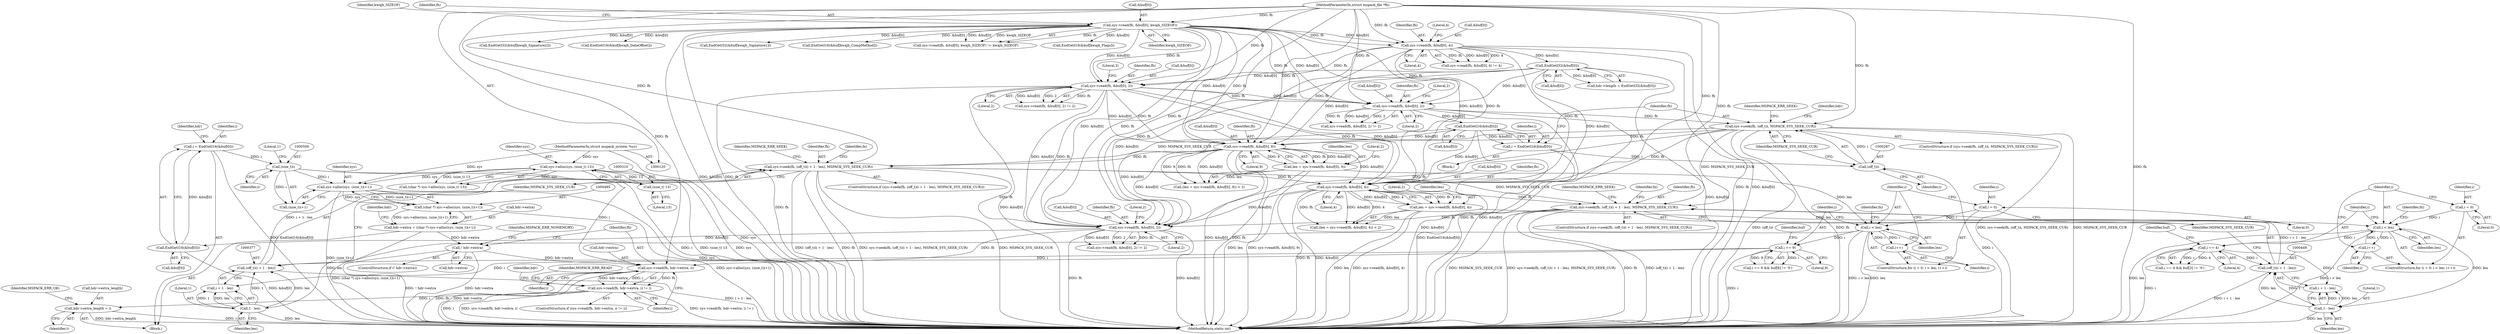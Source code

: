 digraph "0_libmspack_0b0ef9344255ff5acfac6b7af09198ac9c9756c8@pointer" {
"1000496" [label="(Call,sys->alloc(sys, (size_t)i+1))"];
"1000307" [label="(Call,sys->alloc(sys, (size_t) 13))"];
"1000121" [label="(MethodParameterIn,struct mspack_system *sys)"];
"1000309" [label="(Call,(size_t) 13)"];
"1000499" [label="(Call,(size_t)i)"];
"1000483" [label="(Call,i = EndGetI16(&buf[0]))"];
"1000485" [label="(Call,EndGetI16(&buf[0]))"];
"1000473" [label="(Call,sys->read(fh, &buf[0], 2))"];
"1000247" [label="(Call,sys->read(fh, &buf[0], 2))"];
"1000129" [label="(Call,sys->read(fh, &buf[0], kwajh_SIZEOF))"];
"1000122" [label="(MethodParameterIn,struct mspack_file *fh)"];
"1000219" [label="(Call,sys->read(fh, &buf[0], 4))"];
"1000233" [label="(Call,EndGetI32(&buf[0]))"];
"1000374" [label="(Call,sys->seek(fh, (off_t)(i + 1 - len), MSPACK_SYS_SEEK_CUR))"];
"1000332" [label="(Call,sys->read(fh, &buf[0], 9))"];
"1000284" [label="(Call,sys->seek(fh, (off_t)i, MSPACK_SYS_SEEK_CUR))"];
"1000266" [label="(Call,sys->read(fh, &buf[0], 2))"];
"1000286" [label="(Call,(off_t)i)"];
"1000276" [label="(Call,i = EndGetI16(&buf[0]))"];
"1000278" [label="(Call,EndGetI16(&buf[0]))"];
"1000376" [label="(Call,(off_t)(i + 1 - len))"];
"1000363" [label="(Call,i == 9)"];
"1000346" [label="(Call,i < len)"];
"1000343" [label="(Call,i = 0)"];
"1000349" [label="(Call,i++)"];
"1000330" [label="(Call,len = sys->read(fh, &buf[0], 9))"];
"1000380" [label="(Call,1 - len)"];
"1000446" [label="(Call,sys->seek(fh, (off_t)(i + 1 - len), MSPACK_SYS_SEEK_CUR))"];
"1000404" [label="(Call,sys->read(fh, &buf[0], 4))"];
"1000448" [label="(Call,(off_t)(i + 1 - len))"];
"1000435" [label="(Call,i == 4)"];
"1000418" [label="(Call,i < len)"];
"1000421" [label="(Call,i++)"];
"1000415" [label="(Call,i = 0)"];
"1000402" [label="(Call,len = sys->read(fh, &buf[0], 4))"];
"1000452" [label="(Call,1 - len)"];
"1000494" [label="(Call,(char *) sys->alloc(sys, (size_t)i+1))"];
"1000490" [label="(Call,hdr->extra = (char *) sys->alloc(sys, (size_t)i+1))"];
"1000504" [label="(Call,! hdr->extra)"];
"1000512" [label="(Call,sys->read(fh, hdr->extra, i))"];
"1000511" [label="(Call,sys->read(fh, hdr->extra, i) != i)"];
"1000528" [label="(Call,hdr->extra_length = i)"];
"1000509" [label="(Identifier,MSPACK_ERR_NOMEMORY)"];
"1000385" [label="(Identifier,MSPACK_ERR_SEEK)"];
"1000486" [label="(Call,&buf[0])"];
"1000445" [label="(ControlStructure,if (sys->seek(fh, (off_t)(i + 1 - len), MSPACK_SYS_SEEK_CUR)))"];
"1000128" [label="(Call,sys->read(fh, &buf[0], kwajh_SIZEOF) != kwajh_SIZEOF)"];
"1000220" [label="(Identifier,fh)"];
"1000349" [label="(Call,i++)"];
"1000311" [label="(Literal,13)"];
"1000362" [label="(Call,i == 9 && buf[8] != '\0')"];
"1000273" [label="(Literal,2)"];
"1000422" [label="(Identifier,i)"];
"1000373" [label="(ControlStructure,if (sys->seek(fh, (off_t)(i + 1 - len), MSPACK_SYS_SEEK_CUR)))"];
"1000381" [label="(Literal,1)"];
"1000380" [label="(Call,1 - len)"];
"1000498" [label="(Call,(size_t)i+1)"];
"1000277" [label="(Identifier,i)"];
"1000505" [label="(Call,hdr->extra)"];
"1000219" [label="(Call,sys->read(fh, &buf[0], 4))"];
"1000479" [label="(Literal,2)"];
"1000494" [label="(Call,(char *) sys->alloc(sys, (size_t)i+1))"];
"1000346" [label="(Call,i < len)"];
"1000404" [label="(Call,sys->read(fh, &buf[0], 4))"];
"1000511" [label="(Call,sys->read(fh, hdr->extra, i) != i)"];
"1000402" [label="(Call,len = sys->read(fh, &buf[0], 4))"];
"1000410" [label="(Literal,4)"];
"1000344" [label="(Identifier,i)"];
"1000265" [label="(Call,sys->read(fh, &buf[0], 2) != 2)"];
"1000470" [label="(Block,)"];
"1000514" [label="(Call,hdr->extra)"];
"1000233" [label="(Call,EndGetI32(&buf[0]))"];
"1000454" [label="(Identifier,len)"];
"1000154" [label="(Call,EndGetI32(&buf[kwajh_Signature2]))"];
"1000176" [label="(Call,EndGetI16(&buf[kwajh_DataOffset]))"];
"1000510" [label="(ControlStructure,if (sys->read(fh, hdr->extra, i) != i))"];
"1000145" [label="(Call,EndGetI32(&buf[kwajh_Signature1]))"];
"1000447" [label="(Identifier,fh)"];
"1000234" [label="(Call,&buf[0])"];
"1000356" [label="(Identifier,fn)"];
"1000484" [label="(Identifier,i)"];
"1000512" [label="(Call,sys->read(fh, hdr->extra, i))"];
"1000503" [label="(ControlStructure,if (! hdr->extra))"];
"1000247" [label="(Call,sys->read(fh, &buf[0], 2))"];
"1000401" [label="(Call,(len = sys->read(fh, &buf[0], 4)) < 2)"];
"1000473" [label="(Call,sys->read(fh, &buf[0], 2))"];
"1000334" [label="(Call,&buf[0])"];
"1000446" [label="(Call,sys->seek(fh, (off_t)(i + 1 - len), MSPACK_SYS_SEEK_CUR))"];
"1000291" [label="(Identifier,MSPACK_ERR_SEEK)"];
"1000167" [label="(Call,EndGetI16(&buf[kwajh_CompMethod]))"];
"1000331" [label="(Identifier,len)"];
"1000496" [label="(Call,sys->alloc(sys, (size_t)i+1))"];
"1000483" [label="(Call,i = EndGetI16(&buf[0]))"];
"1000513" [label="(Identifier,fh)"];
"1000248" [label="(Identifier,fh)"];
"1000414" [label="(ControlStructure,for (i = 0; i < len; i++))"];
"1000453" [label="(Literal,1)"];
"1000520" [label="(Identifier,MSPACK_ERR_READ)"];
"1000406" [label="(Call,&buf[0])"];
"1000457" [label="(Identifier,MSPACK_ERR_SEEK)"];
"1000136" [label="(Identifier,kwajh_SIZEOF)"];
"1000309" [label="(Call,(size_t) 13)"];
"1000308" [label="(Identifier,sys)"];
"1000492" [label="(Identifier,hdr)"];
"1000452" [label="(Call,1 - len)"];
"1000375" [label="(Identifier,fh)"];
"1000428" [label="(Identifier,fn)"];
"1000383" [label="(Identifier,MSPACK_SYS_SEEK_CUR)"];
"1000272" [label="(Literal,2)"];
"1000226" [label="(Literal,4)"];
"1000263" [label="(Block,)"];
"1000365" [label="(Literal,9)"];
"1000288" [label="(Identifier,i)"];
"1000343" [label="(Call,i = 0)"];
"1000405" [label="(Identifier,fh)"];
"1000378" [label="(Call,i + 1 - len)"];
"1000285" [label="(Identifier,fh)"];
"1000436" [label="(Identifier,i)"];
"1000279" [label="(Call,&buf[0])"];
"1000348" [label="(Identifier,len)"];
"1000497" [label="(Identifier,sys)"];
"1000387" [label="(Identifier,fn)"];
"1000437" [label="(Literal,4)"];
"1000330" [label="(Call,len = sys->read(fh, &buf[0], 9))"];
"1000490" [label="(Call,hdr->extra = (char *) sys->alloc(sys, (size_t)i+1))"];
"1000345" [label="(Literal,0)"];
"1000475" [label="(Call,&buf[0])"];
"1000122" [label="(MethodParameterIn,struct mspack_file *fh)"];
"1000491" [label="(Call,hdr->extra)"];
"1000130" [label="(Identifier,fh)"];
"1000249" [label="(Call,&buf[0])"];
"1000448" [label="(Call,(off_t)(i + 1 - len))"];
"1000517" [label="(Identifier,i)"];
"1000485" [label="(Call,EndGetI16(&buf[0]))"];
"1000529" [label="(Call,hdr->extra_length)"];
"1000535" [label="(MethodReturn,static int)"];
"1000305" [label="(Call,(char *) sys->alloc(sys, (size_t) 13))"];
"1000474" [label="(Identifier,fh)"];
"1000480" [label="(Literal,2)"];
"1000289" [label="(Identifier,MSPACK_SYS_SEEK_CUR)"];
"1000376" [label="(Call,(off_t)(i + 1 - len))"];
"1000131" [label="(Call,&buf[0])"];
"1000421" [label="(Call,i++)"];
"1000532" [label="(Identifier,i)"];
"1000347" [label="(Identifier,i)"];
"1000329" [label="(Call,(len = sys->read(fh, &buf[0], 9)) < 2)"];
"1000253" [label="(Literal,2)"];
"1000338" [label="(Literal,9)"];
"1000268" [label="(Call,&buf[0])"];
"1000283" [label="(ControlStructure,if (sys->seek(fh, (off_t)i, MSPACK_SYS_SEEK_CUR)))"];
"1000368" [label="(Identifier,buf)"];
"1000420" [label="(Identifier,len)"];
"1000276" [label="(Call,i = EndGetI16(&buf[0]))"];
"1000524" [label="(Identifier,hdr)"];
"1000417" [label="(Literal,0)"];
"1000403" [label="(Identifier,len)"];
"1000121" [label="(MethodParameterIn,struct mspack_system *sys)"];
"1000342" [label="(ControlStructure,for (i = 0; i < len; i++))"];
"1000364" [label="(Identifier,i)"];
"1000254" [label="(Literal,2)"];
"1000278" [label="(Call,EndGetI16(&buf[0]))"];
"1000307" [label="(Call,sys->alloc(sys, (size_t) 13))"];
"1000382" [label="(Identifier,len)"];
"1000374" [label="(Call,sys->seek(fh, (off_t)(i + 1 - len), MSPACK_SYS_SEEK_CUR))"];
"1000221" [label="(Call,&buf[0])"];
"1000246" [label="(Call,sys->read(fh, &buf[0], 2) != 2)"];
"1000267" [label="(Identifier,fh)"];
"1000411" [label="(Literal,2)"];
"1000416" [label="(Identifier,i)"];
"1000332" [label="(Call,sys->read(fh, &buf[0], 9))"];
"1000284" [label="(Call,sys->seek(fh, (off_t)i, MSPACK_SYS_SEEK_CUR))"];
"1000225" [label="(Literal,4)"];
"1000518" [label="(Identifier,i)"];
"1000499" [label="(Call,(size_t)i)"];
"1000502" [label="(Literal,1)"];
"1000295" [label="(Identifier,hdr)"];
"1000286" [label="(Call,(off_t)i)"];
"1000504" [label="(Call,! hdr->extra)"];
"1000418" [label="(Call,i < len)"];
"1000135" [label="(Identifier,kwajh_SIZEOF)"];
"1000501" [label="(Identifier,i)"];
"1000419" [label="(Identifier,i)"];
"1000129" [label="(Call,sys->read(fh, &buf[0], kwajh_SIZEOF))"];
"1000229" [label="(Call,hdr->length = EndGetI32(&buf[0]))"];
"1000266" [label="(Call,sys->read(fh, &buf[0], 2))"];
"1000472" [label="(Call,sys->read(fh, &buf[0], 2) != 2)"];
"1000506" [label="(Identifier,hdr)"];
"1000350" [label="(Identifier,i)"];
"1000528" [label="(Call,hdr->extra_length = i)"];
"1000434" [label="(Call,i == 4 && buf[3] != '\0')"];
"1000450" [label="(Call,i + 1 - len)"];
"1000440" [label="(Identifier,buf)"];
"1000455" [label="(Identifier,MSPACK_SYS_SEEK_CUR)"];
"1000218" [label="(Call,sys->read(fh, &buf[0], 4) != 4)"];
"1000333" [label="(Identifier,fh)"];
"1000339" [label="(Literal,2)"];
"1000459" [label="(Identifier,fn)"];
"1000415" [label="(Call,i = 0)"];
"1000185" [label="(Call,EndGetI16(&buf[kwajh_Flags]))"];
"1000363" [label="(Call,i == 9)"];
"1000534" [label="(Identifier,MSPACK_ERR_OK)"];
"1000435" [label="(Call,i == 4)"];
"1000496" -> "1000494"  [label="AST: "];
"1000496" -> "1000498"  [label="CFG: "];
"1000497" -> "1000496"  [label="AST: "];
"1000498" -> "1000496"  [label="AST: "];
"1000494" -> "1000496"  [label="CFG: "];
"1000496" -> "1000535"  [label="DDG: (size_t)i+1"];
"1000496" -> "1000535"  [label="DDG: sys"];
"1000496" -> "1000494"  [label="DDG: sys"];
"1000496" -> "1000494"  [label="DDG: (size_t)i+1"];
"1000307" -> "1000496"  [label="DDG: sys"];
"1000121" -> "1000496"  [label="DDG: sys"];
"1000499" -> "1000496"  [label="DDG: i"];
"1000307" -> "1000305"  [label="AST: "];
"1000307" -> "1000309"  [label="CFG: "];
"1000308" -> "1000307"  [label="AST: "];
"1000309" -> "1000307"  [label="AST: "];
"1000305" -> "1000307"  [label="CFG: "];
"1000307" -> "1000535"  [label="DDG: (size_t) 13"];
"1000307" -> "1000535"  [label="DDG: sys"];
"1000307" -> "1000305"  [label="DDG: sys"];
"1000307" -> "1000305"  [label="DDG: (size_t) 13"];
"1000121" -> "1000307"  [label="DDG: sys"];
"1000309" -> "1000307"  [label="DDG: 13"];
"1000121" -> "1000120"  [label="AST: "];
"1000121" -> "1000535"  [label="DDG: sys"];
"1000309" -> "1000311"  [label="CFG: "];
"1000310" -> "1000309"  [label="AST: "];
"1000311" -> "1000309"  [label="AST: "];
"1000499" -> "1000498"  [label="AST: "];
"1000499" -> "1000501"  [label="CFG: "];
"1000500" -> "1000499"  [label="AST: "];
"1000501" -> "1000499"  [label="AST: "];
"1000502" -> "1000499"  [label="CFG: "];
"1000499" -> "1000535"  [label="DDG: i"];
"1000499" -> "1000498"  [label="DDG: i"];
"1000483" -> "1000499"  [label="DDG: i"];
"1000499" -> "1000512"  [label="DDG: i"];
"1000483" -> "1000470"  [label="AST: "];
"1000483" -> "1000485"  [label="CFG: "];
"1000484" -> "1000483"  [label="AST: "];
"1000485" -> "1000483"  [label="AST: "];
"1000492" -> "1000483"  [label="CFG: "];
"1000483" -> "1000535"  [label="DDG: EndGetI16(&buf[0])"];
"1000485" -> "1000483"  [label="DDG: &buf[0]"];
"1000485" -> "1000486"  [label="CFG: "];
"1000486" -> "1000485"  [label="AST: "];
"1000485" -> "1000535"  [label="DDG: &buf[0]"];
"1000473" -> "1000485"  [label="DDG: &buf[0]"];
"1000473" -> "1000472"  [label="AST: "];
"1000473" -> "1000479"  [label="CFG: "];
"1000474" -> "1000473"  [label="AST: "];
"1000475" -> "1000473"  [label="AST: "];
"1000479" -> "1000473"  [label="AST: "];
"1000480" -> "1000473"  [label="CFG: "];
"1000473" -> "1000535"  [label="DDG: fh"];
"1000473" -> "1000535"  [label="DDG: &buf[0]"];
"1000473" -> "1000472"  [label="DDG: fh"];
"1000473" -> "1000472"  [label="DDG: &buf[0]"];
"1000473" -> "1000472"  [label="DDG: 2"];
"1000247" -> "1000473"  [label="DDG: fh"];
"1000247" -> "1000473"  [label="DDG: &buf[0]"];
"1000129" -> "1000473"  [label="DDG: fh"];
"1000129" -> "1000473"  [label="DDG: &buf[0]"];
"1000374" -> "1000473"  [label="DDG: fh"];
"1000284" -> "1000473"  [label="DDG: fh"];
"1000446" -> "1000473"  [label="DDG: fh"];
"1000219" -> "1000473"  [label="DDG: fh"];
"1000122" -> "1000473"  [label="DDG: fh"];
"1000332" -> "1000473"  [label="DDG: &buf[0]"];
"1000278" -> "1000473"  [label="DDG: &buf[0]"];
"1000233" -> "1000473"  [label="DDG: &buf[0]"];
"1000404" -> "1000473"  [label="DDG: &buf[0]"];
"1000473" -> "1000512"  [label="DDG: fh"];
"1000247" -> "1000246"  [label="AST: "];
"1000247" -> "1000253"  [label="CFG: "];
"1000248" -> "1000247"  [label="AST: "];
"1000249" -> "1000247"  [label="AST: "];
"1000253" -> "1000247"  [label="AST: "];
"1000254" -> "1000247"  [label="CFG: "];
"1000247" -> "1000535"  [label="DDG: fh"];
"1000247" -> "1000535"  [label="DDG: &buf[0]"];
"1000247" -> "1000246"  [label="DDG: fh"];
"1000247" -> "1000246"  [label="DDG: &buf[0]"];
"1000247" -> "1000246"  [label="DDG: 2"];
"1000129" -> "1000247"  [label="DDG: fh"];
"1000129" -> "1000247"  [label="DDG: &buf[0]"];
"1000219" -> "1000247"  [label="DDG: fh"];
"1000122" -> "1000247"  [label="DDG: fh"];
"1000233" -> "1000247"  [label="DDG: &buf[0]"];
"1000247" -> "1000266"  [label="DDG: fh"];
"1000247" -> "1000266"  [label="DDG: &buf[0]"];
"1000247" -> "1000332"  [label="DDG: fh"];
"1000247" -> "1000332"  [label="DDG: &buf[0]"];
"1000247" -> "1000404"  [label="DDG: fh"];
"1000247" -> "1000404"  [label="DDG: &buf[0]"];
"1000129" -> "1000128"  [label="AST: "];
"1000129" -> "1000135"  [label="CFG: "];
"1000130" -> "1000129"  [label="AST: "];
"1000131" -> "1000129"  [label="AST: "];
"1000135" -> "1000129"  [label="AST: "];
"1000136" -> "1000129"  [label="CFG: "];
"1000129" -> "1000535"  [label="DDG: fh"];
"1000129" -> "1000535"  [label="DDG: &buf[0]"];
"1000129" -> "1000128"  [label="DDG: fh"];
"1000129" -> "1000128"  [label="DDG: &buf[0]"];
"1000129" -> "1000128"  [label="DDG: kwajh_SIZEOF"];
"1000122" -> "1000129"  [label="DDG: fh"];
"1000129" -> "1000145"  [label="DDG: &buf[0]"];
"1000129" -> "1000154"  [label="DDG: &buf[0]"];
"1000129" -> "1000167"  [label="DDG: &buf[0]"];
"1000129" -> "1000176"  [label="DDG: &buf[0]"];
"1000129" -> "1000185"  [label="DDG: &buf[0]"];
"1000129" -> "1000219"  [label="DDG: fh"];
"1000129" -> "1000219"  [label="DDG: &buf[0]"];
"1000129" -> "1000266"  [label="DDG: fh"];
"1000129" -> "1000266"  [label="DDG: &buf[0]"];
"1000129" -> "1000332"  [label="DDG: fh"];
"1000129" -> "1000332"  [label="DDG: &buf[0]"];
"1000129" -> "1000404"  [label="DDG: fh"];
"1000129" -> "1000404"  [label="DDG: &buf[0]"];
"1000122" -> "1000120"  [label="AST: "];
"1000122" -> "1000535"  [label="DDG: fh"];
"1000122" -> "1000219"  [label="DDG: fh"];
"1000122" -> "1000266"  [label="DDG: fh"];
"1000122" -> "1000284"  [label="DDG: fh"];
"1000122" -> "1000332"  [label="DDG: fh"];
"1000122" -> "1000374"  [label="DDG: fh"];
"1000122" -> "1000404"  [label="DDG: fh"];
"1000122" -> "1000446"  [label="DDG: fh"];
"1000122" -> "1000512"  [label="DDG: fh"];
"1000219" -> "1000218"  [label="AST: "];
"1000219" -> "1000225"  [label="CFG: "];
"1000220" -> "1000219"  [label="AST: "];
"1000221" -> "1000219"  [label="AST: "];
"1000225" -> "1000219"  [label="AST: "];
"1000226" -> "1000219"  [label="CFG: "];
"1000219" -> "1000535"  [label="DDG: &buf[0]"];
"1000219" -> "1000535"  [label="DDG: fh"];
"1000219" -> "1000218"  [label="DDG: fh"];
"1000219" -> "1000218"  [label="DDG: &buf[0]"];
"1000219" -> "1000218"  [label="DDG: 4"];
"1000219" -> "1000233"  [label="DDG: &buf[0]"];
"1000219" -> "1000266"  [label="DDG: fh"];
"1000219" -> "1000332"  [label="DDG: fh"];
"1000219" -> "1000404"  [label="DDG: fh"];
"1000233" -> "1000229"  [label="AST: "];
"1000233" -> "1000234"  [label="CFG: "];
"1000234" -> "1000233"  [label="AST: "];
"1000229" -> "1000233"  [label="CFG: "];
"1000233" -> "1000535"  [label="DDG: &buf[0]"];
"1000233" -> "1000229"  [label="DDG: &buf[0]"];
"1000233" -> "1000266"  [label="DDG: &buf[0]"];
"1000233" -> "1000332"  [label="DDG: &buf[0]"];
"1000233" -> "1000404"  [label="DDG: &buf[0]"];
"1000374" -> "1000373"  [label="AST: "];
"1000374" -> "1000383"  [label="CFG: "];
"1000375" -> "1000374"  [label="AST: "];
"1000376" -> "1000374"  [label="AST: "];
"1000383" -> "1000374"  [label="AST: "];
"1000385" -> "1000374"  [label="CFG: "];
"1000387" -> "1000374"  [label="CFG: "];
"1000374" -> "1000535"  [label="DDG: (off_t)(i + 1 - len)"];
"1000374" -> "1000535"  [label="DDG: fh"];
"1000374" -> "1000535"  [label="DDG: MSPACK_SYS_SEEK_CUR"];
"1000374" -> "1000535"  [label="DDG: sys->seek(fh, (off_t)(i + 1 - len), MSPACK_SYS_SEEK_CUR)"];
"1000332" -> "1000374"  [label="DDG: fh"];
"1000376" -> "1000374"  [label="DDG: i + 1 - len"];
"1000284" -> "1000374"  [label="DDG: MSPACK_SYS_SEEK_CUR"];
"1000374" -> "1000404"  [label="DDG: fh"];
"1000374" -> "1000446"  [label="DDG: MSPACK_SYS_SEEK_CUR"];
"1000332" -> "1000330"  [label="AST: "];
"1000332" -> "1000338"  [label="CFG: "];
"1000333" -> "1000332"  [label="AST: "];
"1000334" -> "1000332"  [label="AST: "];
"1000338" -> "1000332"  [label="AST: "];
"1000330" -> "1000332"  [label="CFG: "];
"1000332" -> "1000535"  [label="DDG: &buf[0]"];
"1000332" -> "1000535"  [label="DDG: fh"];
"1000332" -> "1000329"  [label="DDG: fh"];
"1000332" -> "1000329"  [label="DDG: &buf[0]"];
"1000332" -> "1000329"  [label="DDG: 9"];
"1000332" -> "1000330"  [label="DDG: fh"];
"1000332" -> "1000330"  [label="DDG: &buf[0]"];
"1000332" -> "1000330"  [label="DDG: 9"];
"1000284" -> "1000332"  [label="DDG: fh"];
"1000278" -> "1000332"  [label="DDG: &buf[0]"];
"1000332" -> "1000404"  [label="DDG: &buf[0]"];
"1000284" -> "1000283"  [label="AST: "];
"1000284" -> "1000289"  [label="CFG: "];
"1000285" -> "1000284"  [label="AST: "];
"1000286" -> "1000284"  [label="AST: "];
"1000289" -> "1000284"  [label="AST: "];
"1000291" -> "1000284"  [label="CFG: "];
"1000295" -> "1000284"  [label="CFG: "];
"1000284" -> "1000535"  [label="DDG: (off_t)i"];
"1000284" -> "1000535"  [label="DDG: fh"];
"1000284" -> "1000535"  [label="DDG: sys->seek(fh, (off_t)i, MSPACK_SYS_SEEK_CUR)"];
"1000284" -> "1000535"  [label="DDG: MSPACK_SYS_SEEK_CUR"];
"1000266" -> "1000284"  [label="DDG: fh"];
"1000286" -> "1000284"  [label="DDG: i"];
"1000284" -> "1000404"  [label="DDG: fh"];
"1000284" -> "1000446"  [label="DDG: MSPACK_SYS_SEEK_CUR"];
"1000266" -> "1000265"  [label="AST: "];
"1000266" -> "1000272"  [label="CFG: "];
"1000267" -> "1000266"  [label="AST: "];
"1000268" -> "1000266"  [label="AST: "];
"1000272" -> "1000266"  [label="AST: "];
"1000273" -> "1000266"  [label="CFG: "];
"1000266" -> "1000535"  [label="DDG: fh"];
"1000266" -> "1000535"  [label="DDG: &buf[0]"];
"1000266" -> "1000265"  [label="DDG: fh"];
"1000266" -> "1000265"  [label="DDG: &buf[0]"];
"1000266" -> "1000265"  [label="DDG: 2"];
"1000266" -> "1000278"  [label="DDG: &buf[0]"];
"1000286" -> "1000288"  [label="CFG: "];
"1000287" -> "1000286"  [label="AST: "];
"1000288" -> "1000286"  [label="AST: "];
"1000289" -> "1000286"  [label="CFG: "];
"1000286" -> "1000535"  [label="DDG: i"];
"1000276" -> "1000286"  [label="DDG: i"];
"1000276" -> "1000263"  [label="AST: "];
"1000276" -> "1000278"  [label="CFG: "];
"1000277" -> "1000276"  [label="AST: "];
"1000278" -> "1000276"  [label="AST: "];
"1000285" -> "1000276"  [label="CFG: "];
"1000276" -> "1000535"  [label="DDG: EndGetI16(&buf[0])"];
"1000278" -> "1000276"  [label="DDG: &buf[0]"];
"1000278" -> "1000279"  [label="CFG: "];
"1000279" -> "1000278"  [label="AST: "];
"1000278" -> "1000535"  [label="DDG: &buf[0]"];
"1000278" -> "1000404"  [label="DDG: &buf[0]"];
"1000376" -> "1000378"  [label="CFG: "];
"1000377" -> "1000376"  [label="AST: "];
"1000378" -> "1000376"  [label="AST: "];
"1000383" -> "1000376"  [label="CFG: "];
"1000376" -> "1000535"  [label="DDG: i + 1 - len"];
"1000363" -> "1000376"  [label="DDG: i"];
"1000380" -> "1000376"  [label="DDG: 1"];
"1000380" -> "1000376"  [label="DDG: len"];
"1000363" -> "1000362"  [label="AST: "];
"1000363" -> "1000365"  [label="CFG: "];
"1000364" -> "1000363"  [label="AST: "];
"1000365" -> "1000363"  [label="AST: "];
"1000368" -> "1000363"  [label="CFG: "];
"1000362" -> "1000363"  [label="CFG: "];
"1000363" -> "1000535"  [label="DDG: i"];
"1000363" -> "1000362"  [label="DDG: i"];
"1000363" -> "1000362"  [label="DDG: 9"];
"1000346" -> "1000363"  [label="DDG: i"];
"1000363" -> "1000378"  [label="DDG: i"];
"1000346" -> "1000342"  [label="AST: "];
"1000346" -> "1000348"  [label="CFG: "];
"1000347" -> "1000346"  [label="AST: "];
"1000348" -> "1000346"  [label="AST: "];
"1000356" -> "1000346"  [label="CFG: "];
"1000364" -> "1000346"  [label="CFG: "];
"1000346" -> "1000535"  [label="DDG: len"];
"1000346" -> "1000535"  [label="DDG: i < len"];
"1000343" -> "1000346"  [label="DDG: i"];
"1000349" -> "1000346"  [label="DDG: i"];
"1000330" -> "1000346"  [label="DDG: len"];
"1000346" -> "1000349"  [label="DDG: i"];
"1000346" -> "1000380"  [label="DDG: len"];
"1000343" -> "1000342"  [label="AST: "];
"1000343" -> "1000345"  [label="CFG: "];
"1000344" -> "1000343"  [label="AST: "];
"1000345" -> "1000343"  [label="AST: "];
"1000347" -> "1000343"  [label="CFG: "];
"1000349" -> "1000342"  [label="AST: "];
"1000349" -> "1000350"  [label="CFG: "];
"1000350" -> "1000349"  [label="AST: "];
"1000347" -> "1000349"  [label="CFG: "];
"1000330" -> "1000329"  [label="AST: "];
"1000331" -> "1000330"  [label="AST: "];
"1000339" -> "1000330"  [label="CFG: "];
"1000330" -> "1000535"  [label="DDG: len"];
"1000330" -> "1000535"  [label="DDG: sys->read(fh, &buf[0], 9)"];
"1000330" -> "1000329"  [label="DDG: len"];
"1000380" -> "1000378"  [label="AST: "];
"1000380" -> "1000382"  [label="CFG: "];
"1000381" -> "1000380"  [label="AST: "];
"1000382" -> "1000380"  [label="AST: "];
"1000378" -> "1000380"  [label="CFG: "];
"1000380" -> "1000535"  [label="DDG: len"];
"1000380" -> "1000378"  [label="DDG: 1"];
"1000380" -> "1000378"  [label="DDG: len"];
"1000446" -> "1000445"  [label="AST: "];
"1000446" -> "1000455"  [label="CFG: "];
"1000447" -> "1000446"  [label="AST: "];
"1000448" -> "1000446"  [label="AST: "];
"1000455" -> "1000446"  [label="AST: "];
"1000457" -> "1000446"  [label="CFG: "];
"1000459" -> "1000446"  [label="CFG: "];
"1000446" -> "1000535"  [label="DDG: MSPACK_SYS_SEEK_CUR"];
"1000446" -> "1000535"  [label="DDG: sys->seek(fh, (off_t)(i + 1 - len), MSPACK_SYS_SEEK_CUR)"];
"1000446" -> "1000535"  [label="DDG: fh"];
"1000446" -> "1000535"  [label="DDG: (off_t)(i + 1 - len)"];
"1000404" -> "1000446"  [label="DDG: fh"];
"1000448" -> "1000446"  [label="DDG: i + 1 - len"];
"1000404" -> "1000402"  [label="AST: "];
"1000404" -> "1000410"  [label="CFG: "];
"1000405" -> "1000404"  [label="AST: "];
"1000406" -> "1000404"  [label="AST: "];
"1000410" -> "1000404"  [label="AST: "];
"1000402" -> "1000404"  [label="CFG: "];
"1000404" -> "1000535"  [label="DDG: fh"];
"1000404" -> "1000535"  [label="DDG: &buf[0]"];
"1000404" -> "1000401"  [label="DDG: fh"];
"1000404" -> "1000401"  [label="DDG: &buf[0]"];
"1000404" -> "1000401"  [label="DDG: 4"];
"1000404" -> "1000402"  [label="DDG: fh"];
"1000404" -> "1000402"  [label="DDG: &buf[0]"];
"1000404" -> "1000402"  [label="DDG: 4"];
"1000448" -> "1000450"  [label="CFG: "];
"1000449" -> "1000448"  [label="AST: "];
"1000450" -> "1000448"  [label="AST: "];
"1000455" -> "1000448"  [label="CFG: "];
"1000448" -> "1000535"  [label="DDG: i + 1 - len"];
"1000435" -> "1000448"  [label="DDG: i"];
"1000452" -> "1000448"  [label="DDG: 1"];
"1000452" -> "1000448"  [label="DDG: len"];
"1000435" -> "1000434"  [label="AST: "];
"1000435" -> "1000437"  [label="CFG: "];
"1000436" -> "1000435"  [label="AST: "];
"1000437" -> "1000435"  [label="AST: "];
"1000440" -> "1000435"  [label="CFG: "];
"1000434" -> "1000435"  [label="CFG: "];
"1000435" -> "1000535"  [label="DDG: i"];
"1000435" -> "1000434"  [label="DDG: i"];
"1000435" -> "1000434"  [label="DDG: 4"];
"1000418" -> "1000435"  [label="DDG: i"];
"1000435" -> "1000450"  [label="DDG: i"];
"1000418" -> "1000414"  [label="AST: "];
"1000418" -> "1000420"  [label="CFG: "];
"1000419" -> "1000418"  [label="AST: "];
"1000420" -> "1000418"  [label="AST: "];
"1000428" -> "1000418"  [label="CFG: "];
"1000436" -> "1000418"  [label="CFG: "];
"1000418" -> "1000535"  [label="DDG: len"];
"1000418" -> "1000535"  [label="DDG: i < len"];
"1000421" -> "1000418"  [label="DDG: i"];
"1000415" -> "1000418"  [label="DDG: i"];
"1000402" -> "1000418"  [label="DDG: len"];
"1000418" -> "1000421"  [label="DDG: i"];
"1000418" -> "1000452"  [label="DDG: len"];
"1000421" -> "1000414"  [label="AST: "];
"1000421" -> "1000422"  [label="CFG: "];
"1000422" -> "1000421"  [label="AST: "];
"1000419" -> "1000421"  [label="CFG: "];
"1000415" -> "1000414"  [label="AST: "];
"1000415" -> "1000417"  [label="CFG: "];
"1000416" -> "1000415"  [label="AST: "];
"1000417" -> "1000415"  [label="AST: "];
"1000419" -> "1000415"  [label="CFG: "];
"1000402" -> "1000401"  [label="AST: "];
"1000403" -> "1000402"  [label="AST: "];
"1000411" -> "1000402"  [label="CFG: "];
"1000402" -> "1000535"  [label="DDG: sys->read(fh, &buf[0], 4)"];
"1000402" -> "1000535"  [label="DDG: len"];
"1000402" -> "1000401"  [label="DDG: len"];
"1000452" -> "1000450"  [label="AST: "];
"1000452" -> "1000454"  [label="CFG: "];
"1000453" -> "1000452"  [label="AST: "];
"1000454" -> "1000452"  [label="AST: "];
"1000450" -> "1000452"  [label="CFG: "];
"1000452" -> "1000535"  [label="DDG: len"];
"1000452" -> "1000450"  [label="DDG: 1"];
"1000452" -> "1000450"  [label="DDG: len"];
"1000494" -> "1000490"  [label="AST: "];
"1000495" -> "1000494"  [label="AST: "];
"1000490" -> "1000494"  [label="CFG: "];
"1000494" -> "1000535"  [label="DDG: sys->alloc(sys, (size_t)i+1)"];
"1000494" -> "1000490"  [label="DDG: sys->alloc(sys, (size_t)i+1)"];
"1000490" -> "1000470"  [label="AST: "];
"1000491" -> "1000490"  [label="AST: "];
"1000506" -> "1000490"  [label="CFG: "];
"1000490" -> "1000535"  [label="DDG: (char *) sys->alloc(sys, (size_t)i+1)"];
"1000490" -> "1000504"  [label="DDG: hdr->extra"];
"1000504" -> "1000503"  [label="AST: "];
"1000504" -> "1000505"  [label="CFG: "];
"1000505" -> "1000504"  [label="AST: "];
"1000509" -> "1000504"  [label="CFG: "];
"1000513" -> "1000504"  [label="CFG: "];
"1000504" -> "1000535"  [label="DDG: hdr->extra"];
"1000504" -> "1000535"  [label="DDG: ! hdr->extra"];
"1000504" -> "1000512"  [label="DDG: hdr->extra"];
"1000512" -> "1000511"  [label="AST: "];
"1000512" -> "1000517"  [label="CFG: "];
"1000513" -> "1000512"  [label="AST: "];
"1000514" -> "1000512"  [label="AST: "];
"1000517" -> "1000512"  [label="AST: "];
"1000518" -> "1000512"  [label="CFG: "];
"1000512" -> "1000535"  [label="DDG: fh"];
"1000512" -> "1000535"  [label="DDG: hdr->extra"];
"1000512" -> "1000511"  [label="DDG: fh"];
"1000512" -> "1000511"  [label="DDG: hdr->extra"];
"1000512" -> "1000511"  [label="DDG: i"];
"1000511" -> "1000510"  [label="AST: "];
"1000511" -> "1000518"  [label="CFG: "];
"1000518" -> "1000511"  [label="AST: "];
"1000520" -> "1000511"  [label="CFG: "];
"1000524" -> "1000511"  [label="CFG: "];
"1000511" -> "1000535"  [label="DDG: sys->read(fh, hdr->extra, i) != i"];
"1000511" -> "1000535"  [label="DDG: i"];
"1000511" -> "1000535"  [label="DDG: sys->read(fh, hdr->extra, i)"];
"1000511" -> "1000528"  [label="DDG: i"];
"1000528" -> "1000470"  [label="AST: "];
"1000528" -> "1000532"  [label="CFG: "];
"1000529" -> "1000528"  [label="AST: "];
"1000532" -> "1000528"  [label="AST: "];
"1000534" -> "1000528"  [label="CFG: "];
"1000528" -> "1000535"  [label="DDG: hdr->extra_length"];
"1000528" -> "1000535"  [label="DDG: i"];
}
